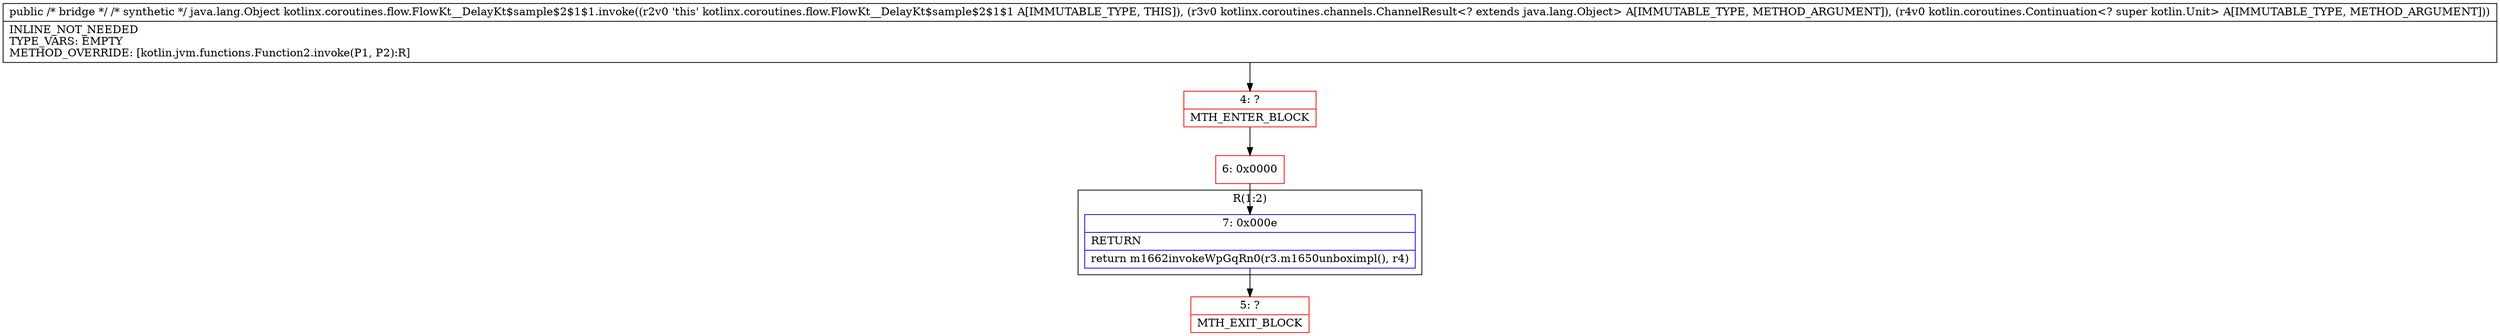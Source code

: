 digraph "CFG forkotlinx.coroutines.flow.FlowKt__DelayKt$sample$2$1$1.invoke(Ljava\/lang\/Object;Ljava\/lang\/Object;)Ljava\/lang\/Object;" {
subgraph cluster_Region_1956493983 {
label = "R(1:2)";
node [shape=record,color=blue];
Node_7 [shape=record,label="{7\:\ 0x000e|RETURN\l|return m1662invokeWpGqRn0(r3.m1650unboximpl(), r4)\l}"];
}
Node_4 [shape=record,color=red,label="{4\:\ ?|MTH_ENTER_BLOCK\l}"];
Node_6 [shape=record,color=red,label="{6\:\ 0x0000}"];
Node_5 [shape=record,color=red,label="{5\:\ ?|MTH_EXIT_BLOCK\l}"];
MethodNode[shape=record,label="{public \/* bridge *\/ \/* synthetic *\/ java.lang.Object kotlinx.coroutines.flow.FlowKt__DelayKt$sample$2$1$1.invoke((r2v0 'this' kotlinx.coroutines.flow.FlowKt__DelayKt$sample$2$1$1 A[IMMUTABLE_TYPE, THIS]), (r3v0 kotlinx.coroutines.channels.ChannelResult\<? extends java.lang.Object\> A[IMMUTABLE_TYPE, METHOD_ARGUMENT]), (r4v0 kotlin.coroutines.Continuation\<? super kotlin.Unit\> A[IMMUTABLE_TYPE, METHOD_ARGUMENT]))  | INLINE_NOT_NEEDED\lTYPE_VARS: EMPTY\lMETHOD_OVERRIDE: [kotlin.jvm.functions.Function2.invoke(P1, P2):R]\l}"];
MethodNode -> Node_4;Node_7 -> Node_5;
Node_4 -> Node_6;
Node_6 -> Node_7;
}

